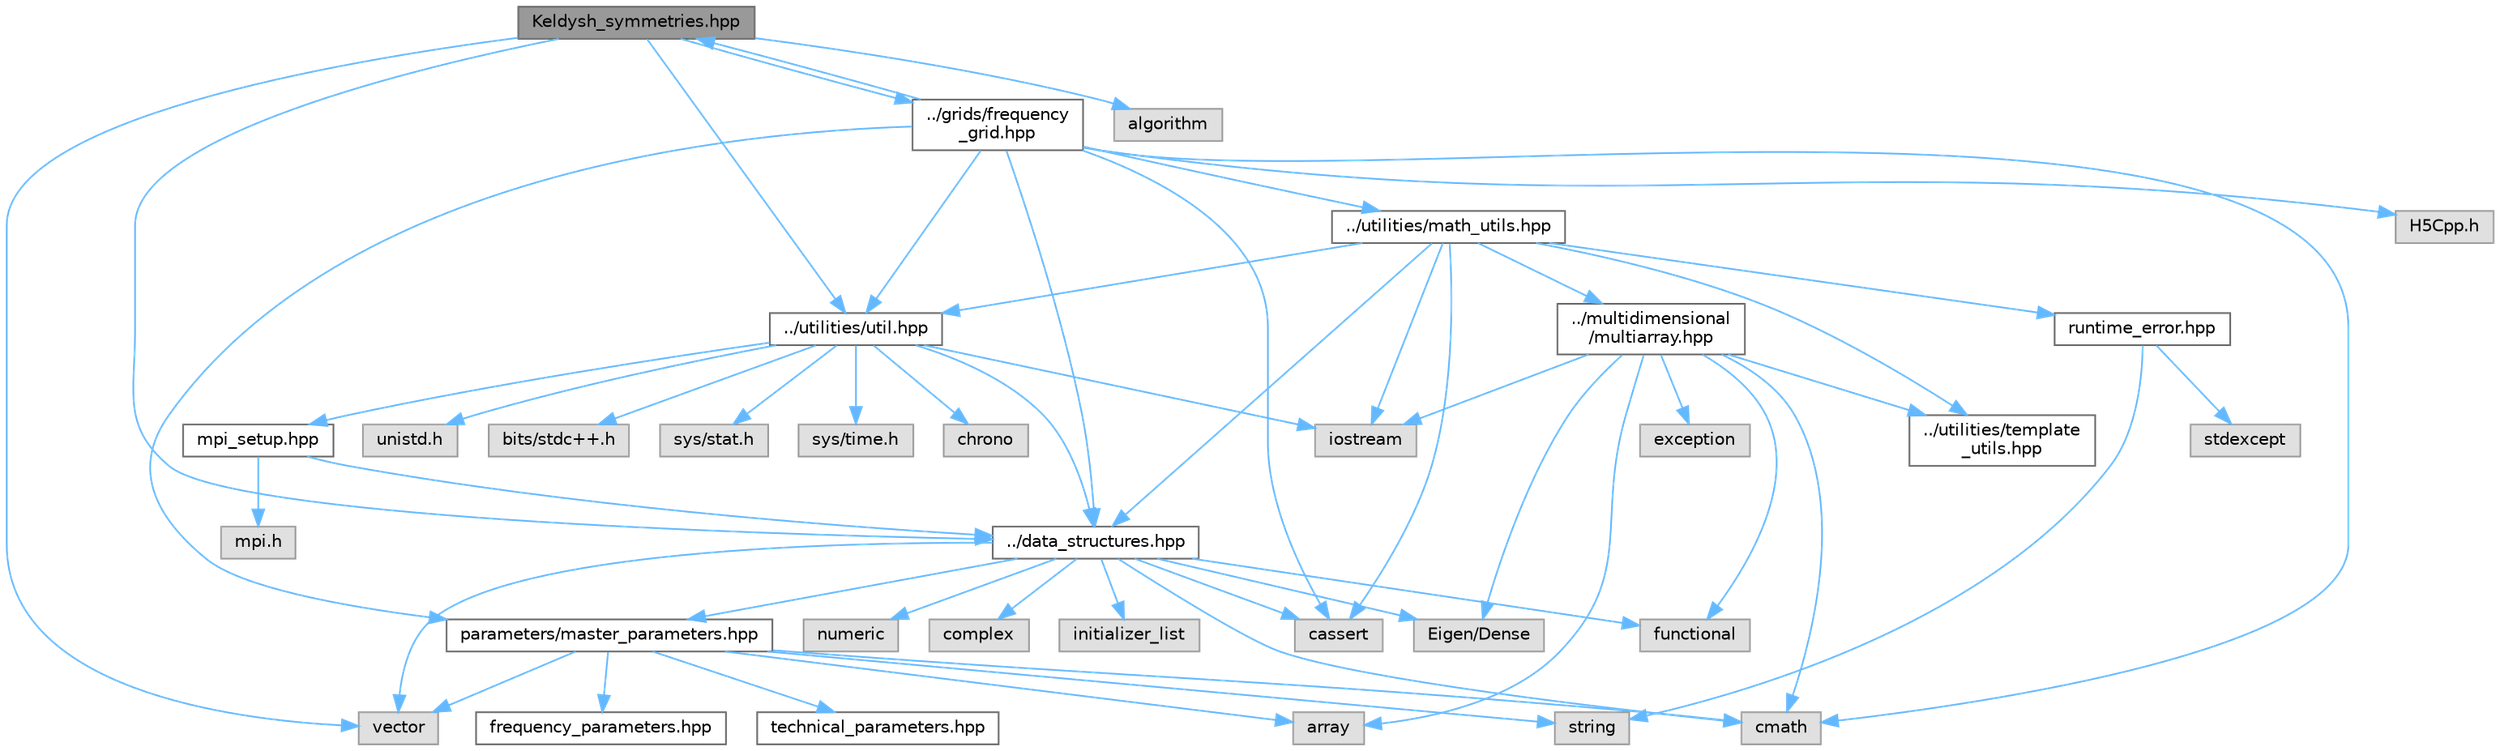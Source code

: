 digraph "Keldysh_symmetries.hpp"
{
 // INTERACTIVE_SVG=YES
 // LATEX_PDF_SIZE
  bgcolor="transparent";
  edge [fontname=Helvetica,fontsize=10,labelfontname=Helvetica,labelfontsize=10];
  node [fontname=Helvetica,fontsize=10,shape=box,height=0.2,width=0.4];
  Node1 [id="Node000001",label="Keldysh_symmetries.hpp",height=0.2,width=0.4,color="gray40", fillcolor="grey60", style="filled", fontcolor="black",tooltip=" "];
  Node1 -> Node2 [id="edge1_Node000001_Node000002",color="steelblue1",style="solid",tooltip=" "];
  Node2 [id="Node000002",label="vector",height=0.2,width=0.4,color="grey60", fillcolor="#E0E0E0", style="filled",tooltip=" "];
  Node1 -> Node3 [id="edge2_Node000001_Node000003",color="steelblue1",style="solid",tooltip=" "];
  Node3 [id="Node000003",label="algorithm",height=0.2,width=0.4,color="grey60", fillcolor="#E0E0E0", style="filled",tooltip=" "];
  Node1 -> Node4 [id="edge3_Node000001_Node000004",color="steelblue1",style="solid",tooltip=" "];
  Node4 [id="Node000004",label="../data_structures.hpp",height=0.2,width=0.4,color="grey40", fillcolor="white", style="filled",URL="$d7/d59/data__structures_8hpp.html",tooltip=" "];
  Node4 -> Node5 [id="edge4_Node000004_Node000005",color="steelblue1",style="solid",tooltip=" "];
  Node5 [id="Node000005",label="complex",height=0.2,width=0.4,color="grey60", fillcolor="#E0E0E0", style="filled",tooltip=" "];
  Node4 -> Node6 [id="edge5_Node000004_Node000006",color="steelblue1",style="solid",tooltip=" "];
  Node6 [id="Node000006",label="cmath",height=0.2,width=0.4,color="grey60", fillcolor="#E0E0E0", style="filled",tooltip=" "];
  Node4 -> Node2 [id="edge6_Node000004_Node000002",color="steelblue1",style="solid",tooltip=" "];
  Node4 -> Node7 [id="edge7_Node000004_Node000007",color="steelblue1",style="solid",tooltip=" "];
  Node7 [id="Node000007",label="initializer_list",height=0.2,width=0.4,color="grey60", fillcolor="#E0E0E0", style="filled",tooltip=" "];
  Node4 -> Node8 [id="edge8_Node000004_Node000008",color="steelblue1",style="solid",tooltip=" "];
  Node8 [id="Node000008",label="functional",height=0.2,width=0.4,color="grey60", fillcolor="#E0E0E0", style="filled",tooltip=" "];
  Node4 -> Node9 [id="edge9_Node000004_Node000009",color="steelblue1",style="solid",tooltip=" "];
  Node9 [id="Node000009",label="cassert",height=0.2,width=0.4,color="grey60", fillcolor="#E0E0E0", style="filled",tooltip=" "];
  Node4 -> Node10 [id="edge10_Node000004_Node000010",color="steelblue1",style="solid",tooltip=" "];
  Node10 [id="Node000010",label="numeric",height=0.2,width=0.4,color="grey60", fillcolor="#E0E0E0", style="filled",tooltip=" "];
  Node4 -> Node11 [id="edge11_Node000004_Node000011",color="steelblue1",style="solid",tooltip=" "];
  Node11 [id="Node000011",label="parameters/master_parameters.hpp",height=0.2,width=0.4,color="grey40", fillcolor="white", style="filled",URL="$d1/df8/master__parameters_8hpp.html",tooltip=" "];
  Node11 -> Node6 [id="edge12_Node000011_Node000006",color="steelblue1",style="solid",tooltip=" "];
  Node11 -> Node2 [id="edge13_Node000011_Node000002",color="steelblue1",style="solid",tooltip=" "];
  Node11 -> Node12 [id="edge14_Node000011_Node000012",color="steelblue1",style="solid",tooltip=" "];
  Node12 [id="Node000012",label="string",height=0.2,width=0.4,color="grey60", fillcolor="#E0E0E0", style="filled",tooltip=" "];
  Node11 -> Node13 [id="edge15_Node000011_Node000013",color="steelblue1",style="solid",tooltip=" "];
  Node13 [id="Node000013",label="array",height=0.2,width=0.4,color="grey60", fillcolor="#E0E0E0", style="filled",tooltip=" "];
  Node11 -> Node14 [id="edge16_Node000011_Node000014",color="steelblue1",style="solid",tooltip=" "];
  Node14 [id="Node000014",label="frequency_parameters.hpp",height=0.2,width=0.4,color="grey40", fillcolor="white", style="filled",URL="$d3/d3c/frequency__parameters_8hpp.html",tooltip=" "];
  Node11 -> Node15 [id="edge17_Node000011_Node000015",color="steelblue1",style="solid",tooltip=" "];
  Node15 [id="Node000015",label="technical_parameters.hpp",height=0.2,width=0.4,color="grey40", fillcolor="white", style="filled",URL="$d9/d3a/technical__parameters_8hpp.html",tooltip=" "];
  Node4 -> Node16 [id="edge18_Node000004_Node000016",color="steelblue1",style="solid",tooltip=" "];
  Node16 [id="Node000016",label="Eigen/Dense",height=0.2,width=0.4,color="grey60", fillcolor="#E0E0E0", style="filled",tooltip=" "];
  Node1 -> Node17 [id="edge19_Node000001_Node000017",color="steelblue1",style="solid",tooltip=" "];
  Node17 [id="Node000017",label="../utilities/util.hpp",height=0.2,width=0.4,color="grey40", fillcolor="white", style="filled",URL="$d0/d3f/util_8hpp.html",tooltip=" "];
  Node17 -> Node18 [id="edge20_Node000017_Node000018",color="steelblue1",style="solid",tooltip=" "];
  Node18 [id="Node000018",label="sys/time.h",height=0.2,width=0.4,color="grey60", fillcolor="#E0E0E0", style="filled",tooltip=" "];
  Node17 -> Node19 [id="edge21_Node000017_Node000019",color="steelblue1",style="solid",tooltip=" "];
  Node19 [id="Node000019",label="chrono",height=0.2,width=0.4,color="grey60", fillcolor="#E0E0E0", style="filled",tooltip=" "];
  Node17 -> Node20 [id="edge22_Node000017_Node000020",color="steelblue1",style="solid",tooltip=" "];
  Node20 [id="Node000020",label="unistd.h",height=0.2,width=0.4,color="grey60", fillcolor="#E0E0E0", style="filled",tooltip=" "];
  Node17 -> Node21 [id="edge23_Node000017_Node000021",color="steelblue1",style="solid",tooltip=" "];
  Node21 [id="Node000021",label="iostream",height=0.2,width=0.4,color="grey60", fillcolor="#E0E0E0", style="filled",tooltip=" "];
  Node17 -> Node22 [id="edge24_Node000017_Node000022",color="steelblue1",style="solid",tooltip=" "];
  Node22 [id="Node000022",label="bits/stdc++.h",height=0.2,width=0.4,color="grey60", fillcolor="#E0E0E0", style="filled",tooltip=" "];
  Node17 -> Node23 [id="edge25_Node000017_Node000023",color="steelblue1",style="solid",tooltip=" "];
  Node23 [id="Node000023",label="sys/stat.h",height=0.2,width=0.4,color="grey60", fillcolor="#E0E0E0", style="filled",tooltip=" "];
  Node17 -> Node4 [id="edge26_Node000017_Node000004",color="steelblue1",style="solid",tooltip=" "];
  Node17 -> Node24 [id="edge27_Node000017_Node000024",color="steelblue1",style="solid",tooltip=" "];
  Node24 [id="Node000024",label="mpi_setup.hpp",height=0.2,width=0.4,color="grey40", fillcolor="white", style="filled",URL="$db/de0/mpi__setup_8hpp.html",tooltip=" "];
  Node24 -> Node4 [id="edge28_Node000024_Node000004",color="steelblue1",style="solid",tooltip=" "];
  Node24 -> Node25 [id="edge29_Node000024_Node000025",color="steelblue1",style="solid",tooltip=" "];
  Node25 [id="Node000025",label="mpi.h",height=0.2,width=0.4,color="grey60", fillcolor="#E0E0E0", style="filled",tooltip=" "];
  Node1 -> Node26 [id="edge30_Node000001_Node000026",color="steelblue1",style="solid",tooltip=" "];
  Node26 [id="Node000026",label="../grids/frequency\l_grid.hpp",height=0.2,width=0.4,color="grey40", fillcolor="white", style="filled",URL="$d5/d39/frequency__grid_8hpp.html",tooltip=" "];
  Node26 -> Node6 [id="edge31_Node000026_Node000006",color="steelblue1",style="solid",tooltip=" "];
  Node26 -> Node4 [id="edge32_Node000026_Node000004",color="steelblue1",style="solid",tooltip=" "];
  Node26 -> Node17 [id="edge33_Node000026_Node000017",color="steelblue1",style="solid",tooltip=" "];
  Node26 -> Node11 [id="edge34_Node000026_Node000011",color="steelblue1",style="solid",tooltip=" "];
  Node26 -> Node27 [id="edge35_Node000026_Node000027",color="steelblue1",style="solid",tooltip=" "];
  Node27 [id="Node000027",label="../utilities/math_utils.hpp",height=0.2,width=0.4,color="grey40", fillcolor="white", style="filled",URL="$de/dbb/math__utils_8hpp.html",tooltip=" "];
  Node27 -> Node4 [id="edge36_Node000027_Node000004",color="steelblue1",style="solid",tooltip=" "];
  Node27 -> Node28 [id="edge37_Node000027_Node000028",color="steelblue1",style="solid",tooltip=" "];
  Node28 [id="Node000028",label="../multidimensional\l/multiarray.hpp",height=0.2,width=0.4,color="grey40", fillcolor="white", style="filled",URL="$df/da4/multiarray_8hpp.html",tooltip=" "];
  Node28 -> Node13 [id="edge38_Node000028_Node000013",color="steelblue1",style="solid",tooltip=" "];
  Node28 -> Node6 [id="edge39_Node000028_Node000006",color="steelblue1",style="solid",tooltip=" "];
  Node28 -> Node29 [id="edge40_Node000028_Node000029",color="steelblue1",style="solid",tooltip=" "];
  Node29 [id="Node000029",label="exception",height=0.2,width=0.4,color="grey60", fillcolor="#E0E0E0", style="filled",tooltip=" "];
  Node28 -> Node8 [id="edge41_Node000028_Node000008",color="steelblue1",style="solid",tooltip=" "];
  Node28 -> Node21 [id="edge42_Node000028_Node000021",color="steelblue1",style="solid",tooltip=" "];
  Node28 -> Node16 [id="edge43_Node000028_Node000016",color="steelblue1",style="solid",tooltip=" "];
  Node28 -> Node30 [id="edge44_Node000028_Node000030",color="steelblue1",style="solid",tooltip=" "];
  Node30 [id="Node000030",label="../utilities/template\l_utils.hpp",height=0.2,width=0.4,color="grey40", fillcolor="white", style="filled",URL="$dd/de3/template__utils_8hpp.html",tooltip=" "];
  Node27 -> Node30 [id="edge45_Node000027_Node000030",color="steelblue1",style="solid",tooltip=" "];
  Node27 -> Node31 [id="edge46_Node000027_Node000031",color="steelblue1",style="solid",tooltip=" "];
  Node31 [id="Node000031",label="runtime_error.hpp",height=0.2,width=0.4,color="grey40", fillcolor="white", style="filled",URL="$d1/d64/runtime__error_8hpp.html",tooltip=" "];
  Node31 -> Node32 [id="edge47_Node000031_Node000032",color="steelblue1",style="solid",tooltip=" "];
  Node32 [id="Node000032",label="stdexcept",height=0.2,width=0.4,color="grey60", fillcolor="#E0E0E0", style="filled",tooltip=" "];
  Node31 -> Node12 [id="edge48_Node000031_Node000012",color="steelblue1",style="solid",tooltip=" "];
  Node27 -> Node17 [id="edge49_Node000027_Node000017",color="steelblue1",style="solid",tooltip=" "];
  Node27 -> Node21 [id="edge50_Node000027_Node000021",color="steelblue1",style="solid",tooltip=" "];
  Node27 -> Node9 [id="edge51_Node000027_Node000009",color="steelblue1",style="solid",tooltip=" "];
  Node26 -> Node1 [id="edge52_Node000026_Node000001",color="steelblue1",style="solid",tooltip=" "];
  Node26 -> Node9 [id="edge53_Node000026_Node000009",color="steelblue1",style="solid",tooltip=" "];
  Node26 -> Node33 [id="edge54_Node000026_Node000033",color="steelblue1",style="solid",tooltip=" "];
  Node33 [id="Node000033",label="H5Cpp.h",height=0.2,width=0.4,color="grey60", fillcolor="#E0E0E0", style="filled",tooltip=" "];
}
